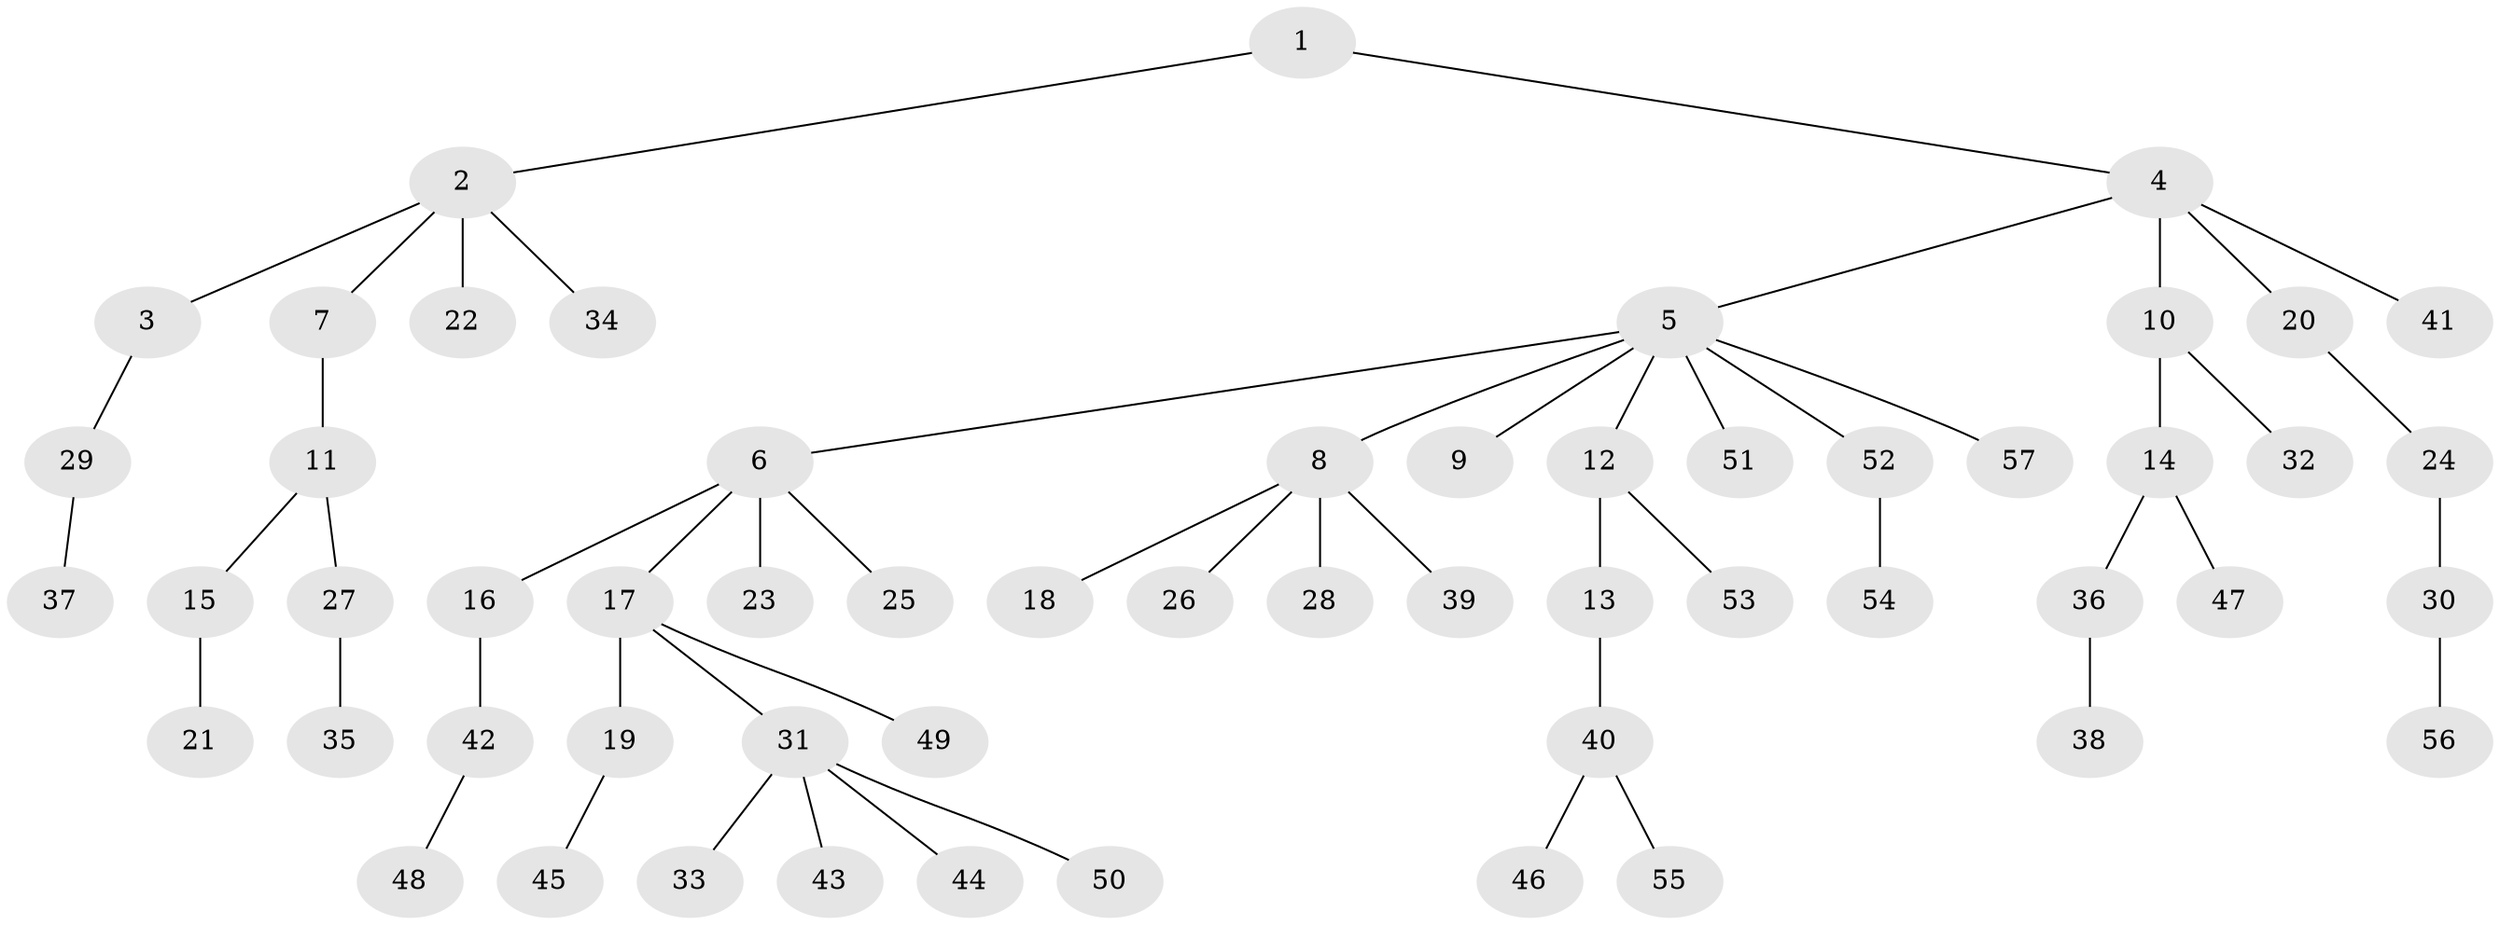 // Generated by graph-tools (version 1.1) at 2025/52/03/09/25 04:52:31]
// undirected, 57 vertices, 56 edges
graph export_dot {
graph [start="1"]
  node [color=gray90,style=filled];
  1;
  2;
  3;
  4;
  5;
  6;
  7;
  8;
  9;
  10;
  11;
  12;
  13;
  14;
  15;
  16;
  17;
  18;
  19;
  20;
  21;
  22;
  23;
  24;
  25;
  26;
  27;
  28;
  29;
  30;
  31;
  32;
  33;
  34;
  35;
  36;
  37;
  38;
  39;
  40;
  41;
  42;
  43;
  44;
  45;
  46;
  47;
  48;
  49;
  50;
  51;
  52;
  53;
  54;
  55;
  56;
  57;
  1 -- 2;
  1 -- 4;
  2 -- 3;
  2 -- 7;
  2 -- 22;
  2 -- 34;
  3 -- 29;
  4 -- 5;
  4 -- 10;
  4 -- 20;
  4 -- 41;
  5 -- 6;
  5 -- 8;
  5 -- 9;
  5 -- 12;
  5 -- 51;
  5 -- 52;
  5 -- 57;
  6 -- 16;
  6 -- 17;
  6 -- 23;
  6 -- 25;
  7 -- 11;
  8 -- 18;
  8 -- 26;
  8 -- 28;
  8 -- 39;
  10 -- 14;
  10 -- 32;
  11 -- 15;
  11 -- 27;
  12 -- 13;
  12 -- 53;
  13 -- 40;
  14 -- 36;
  14 -- 47;
  15 -- 21;
  16 -- 42;
  17 -- 19;
  17 -- 31;
  17 -- 49;
  19 -- 45;
  20 -- 24;
  24 -- 30;
  27 -- 35;
  29 -- 37;
  30 -- 56;
  31 -- 33;
  31 -- 43;
  31 -- 44;
  31 -- 50;
  36 -- 38;
  40 -- 46;
  40 -- 55;
  42 -- 48;
  52 -- 54;
}
